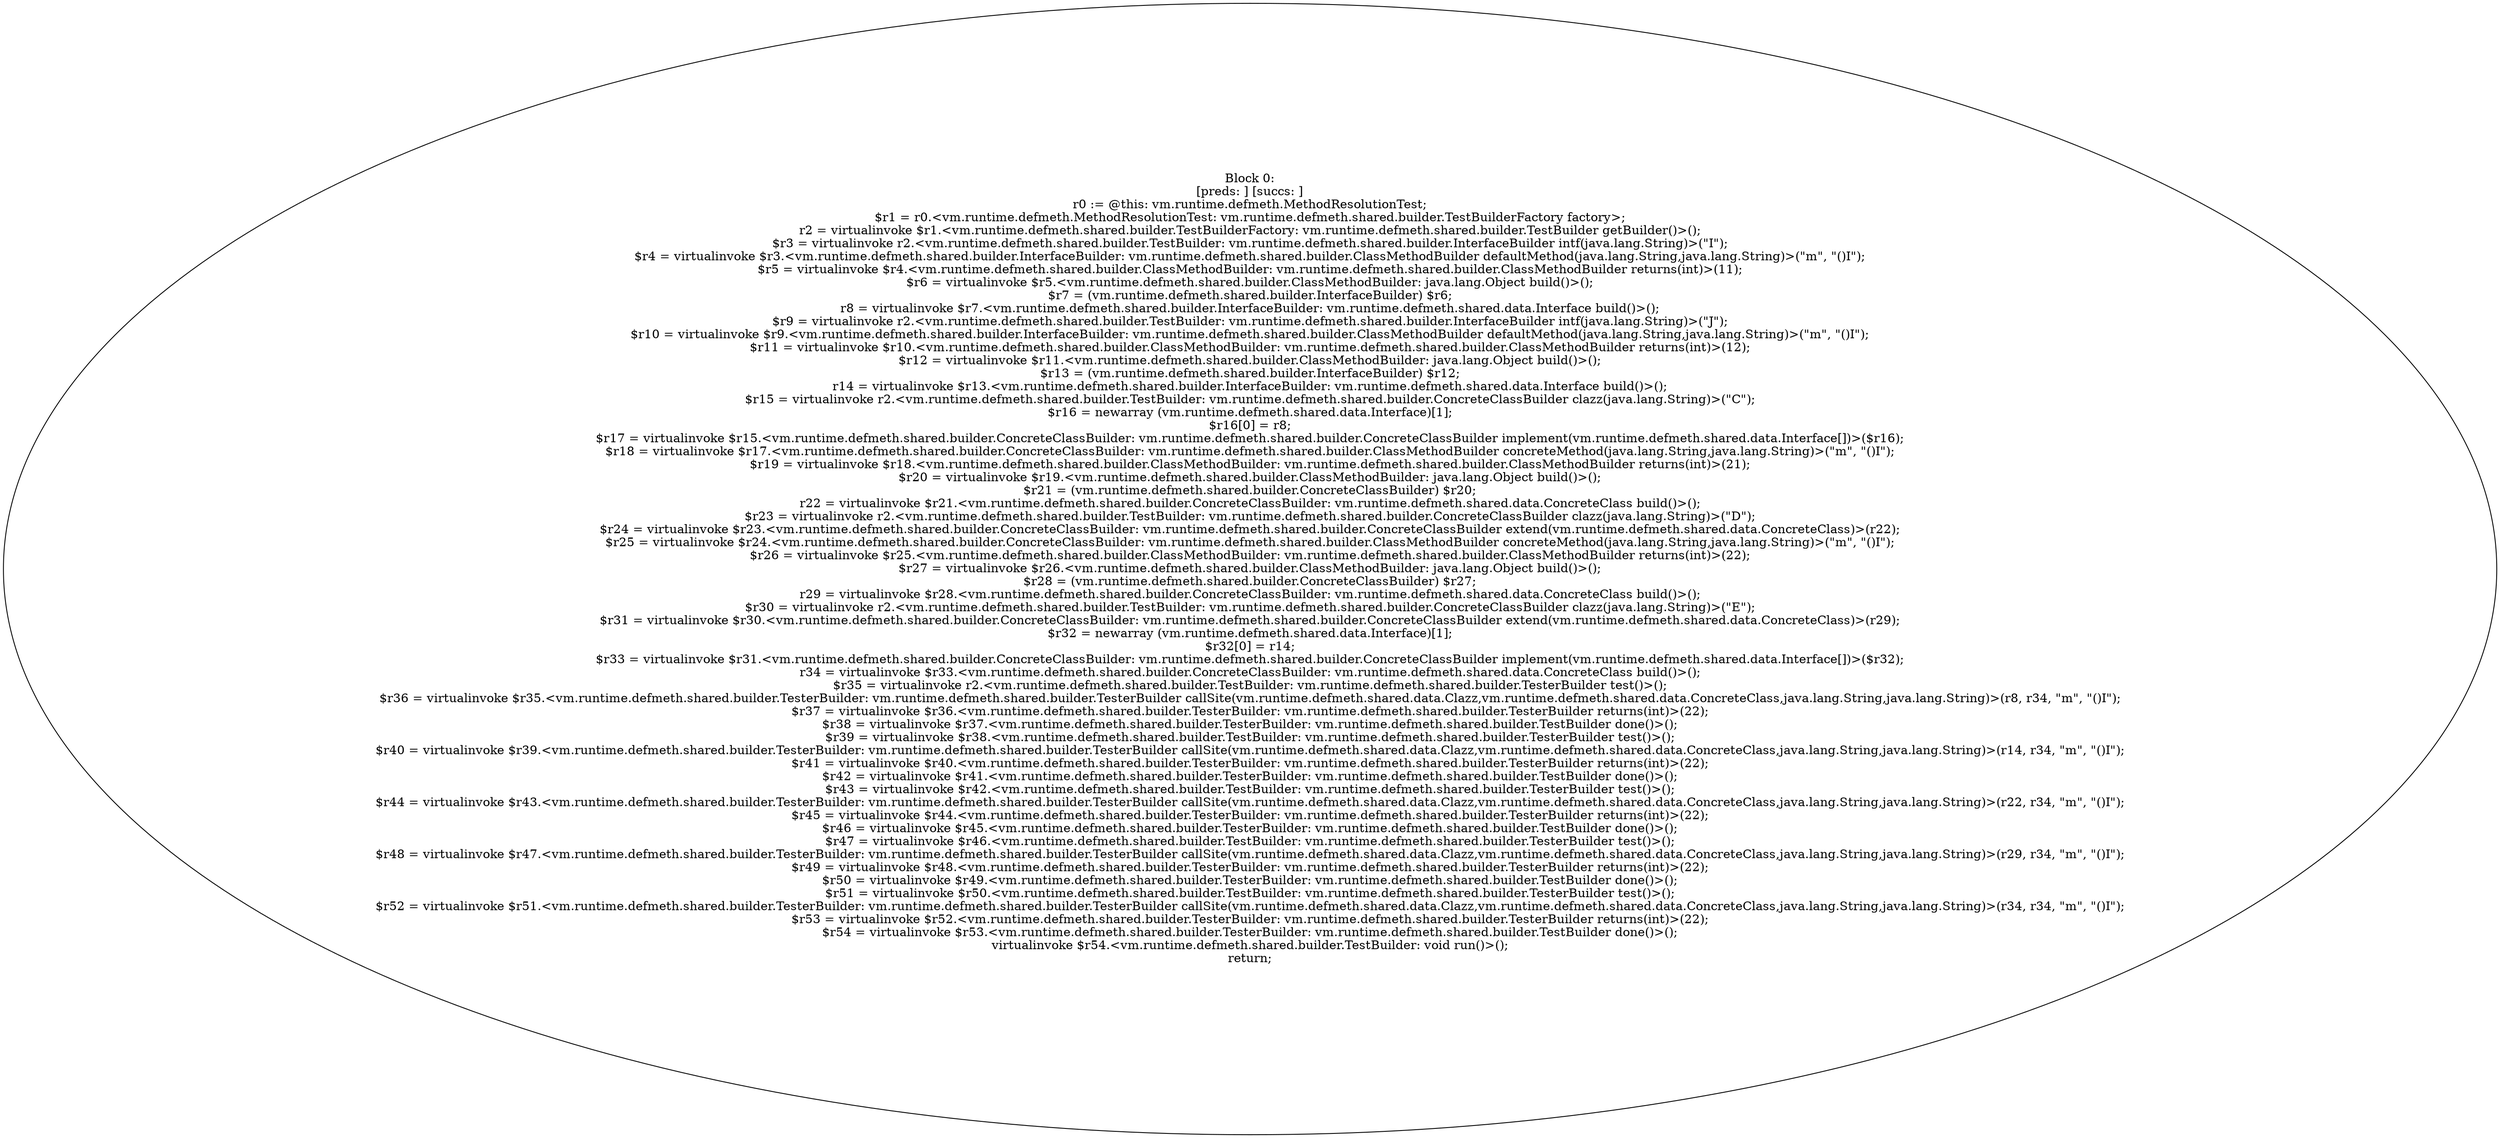digraph "unitGraph" {
    "Block 0:
[preds: ] [succs: ]
r0 := @this: vm.runtime.defmeth.MethodResolutionTest;
$r1 = r0.<vm.runtime.defmeth.MethodResolutionTest: vm.runtime.defmeth.shared.builder.TestBuilderFactory factory>;
r2 = virtualinvoke $r1.<vm.runtime.defmeth.shared.builder.TestBuilderFactory: vm.runtime.defmeth.shared.builder.TestBuilder getBuilder()>();
$r3 = virtualinvoke r2.<vm.runtime.defmeth.shared.builder.TestBuilder: vm.runtime.defmeth.shared.builder.InterfaceBuilder intf(java.lang.String)>(\"I\");
$r4 = virtualinvoke $r3.<vm.runtime.defmeth.shared.builder.InterfaceBuilder: vm.runtime.defmeth.shared.builder.ClassMethodBuilder defaultMethod(java.lang.String,java.lang.String)>(\"m\", \"()I\");
$r5 = virtualinvoke $r4.<vm.runtime.defmeth.shared.builder.ClassMethodBuilder: vm.runtime.defmeth.shared.builder.ClassMethodBuilder returns(int)>(11);
$r6 = virtualinvoke $r5.<vm.runtime.defmeth.shared.builder.ClassMethodBuilder: java.lang.Object build()>();
$r7 = (vm.runtime.defmeth.shared.builder.InterfaceBuilder) $r6;
r8 = virtualinvoke $r7.<vm.runtime.defmeth.shared.builder.InterfaceBuilder: vm.runtime.defmeth.shared.data.Interface build()>();
$r9 = virtualinvoke r2.<vm.runtime.defmeth.shared.builder.TestBuilder: vm.runtime.defmeth.shared.builder.InterfaceBuilder intf(java.lang.String)>(\"J\");
$r10 = virtualinvoke $r9.<vm.runtime.defmeth.shared.builder.InterfaceBuilder: vm.runtime.defmeth.shared.builder.ClassMethodBuilder defaultMethod(java.lang.String,java.lang.String)>(\"m\", \"()I\");
$r11 = virtualinvoke $r10.<vm.runtime.defmeth.shared.builder.ClassMethodBuilder: vm.runtime.defmeth.shared.builder.ClassMethodBuilder returns(int)>(12);
$r12 = virtualinvoke $r11.<vm.runtime.defmeth.shared.builder.ClassMethodBuilder: java.lang.Object build()>();
$r13 = (vm.runtime.defmeth.shared.builder.InterfaceBuilder) $r12;
r14 = virtualinvoke $r13.<vm.runtime.defmeth.shared.builder.InterfaceBuilder: vm.runtime.defmeth.shared.data.Interface build()>();
$r15 = virtualinvoke r2.<vm.runtime.defmeth.shared.builder.TestBuilder: vm.runtime.defmeth.shared.builder.ConcreteClassBuilder clazz(java.lang.String)>(\"C\");
$r16 = newarray (vm.runtime.defmeth.shared.data.Interface)[1];
$r16[0] = r8;
$r17 = virtualinvoke $r15.<vm.runtime.defmeth.shared.builder.ConcreteClassBuilder: vm.runtime.defmeth.shared.builder.ConcreteClassBuilder implement(vm.runtime.defmeth.shared.data.Interface[])>($r16);
$r18 = virtualinvoke $r17.<vm.runtime.defmeth.shared.builder.ConcreteClassBuilder: vm.runtime.defmeth.shared.builder.ClassMethodBuilder concreteMethod(java.lang.String,java.lang.String)>(\"m\", \"()I\");
$r19 = virtualinvoke $r18.<vm.runtime.defmeth.shared.builder.ClassMethodBuilder: vm.runtime.defmeth.shared.builder.ClassMethodBuilder returns(int)>(21);
$r20 = virtualinvoke $r19.<vm.runtime.defmeth.shared.builder.ClassMethodBuilder: java.lang.Object build()>();
$r21 = (vm.runtime.defmeth.shared.builder.ConcreteClassBuilder) $r20;
r22 = virtualinvoke $r21.<vm.runtime.defmeth.shared.builder.ConcreteClassBuilder: vm.runtime.defmeth.shared.data.ConcreteClass build()>();
$r23 = virtualinvoke r2.<vm.runtime.defmeth.shared.builder.TestBuilder: vm.runtime.defmeth.shared.builder.ConcreteClassBuilder clazz(java.lang.String)>(\"D\");
$r24 = virtualinvoke $r23.<vm.runtime.defmeth.shared.builder.ConcreteClassBuilder: vm.runtime.defmeth.shared.builder.ConcreteClassBuilder extend(vm.runtime.defmeth.shared.data.ConcreteClass)>(r22);
$r25 = virtualinvoke $r24.<vm.runtime.defmeth.shared.builder.ConcreteClassBuilder: vm.runtime.defmeth.shared.builder.ClassMethodBuilder concreteMethod(java.lang.String,java.lang.String)>(\"m\", \"()I\");
$r26 = virtualinvoke $r25.<vm.runtime.defmeth.shared.builder.ClassMethodBuilder: vm.runtime.defmeth.shared.builder.ClassMethodBuilder returns(int)>(22);
$r27 = virtualinvoke $r26.<vm.runtime.defmeth.shared.builder.ClassMethodBuilder: java.lang.Object build()>();
$r28 = (vm.runtime.defmeth.shared.builder.ConcreteClassBuilder) $r27;
r29 = virtualinvoke $r28.<vm.runtime.defmeth.shared.builder.ConcreteClassBuilder: vm.runtime.defmeth.shared.data.ConcreteClass build()>();
$r30 = virtualinvoke r2.<vm.runtime.defmeth.shared.builder.TestBuilder: vm.runtime.defmeth.shared.builder.ConcreteClassBuilder clazz(java.lang.String)>(\"E\");
$r31 = virtualinvoke $r30.<vm.runtime.defmeth.shared.builder.ConcreteClassBuilder: vm.runtime.defmeth.shared.builder.ConcreteClassBuilder extend(vm.runtime.defmeth.shared.data.ConcreteClass)>(r29);
$r32 = newarray (vm.runtime.defmeth.shared.data.Interface)[1];
$r32[0] = r14;
$r33 = virtualinvoke $r31.<vm.runtime.defmeth.shared.builder.ConcreteClassBuilder: vm.runtime.defmeth.shared.builder.ConcreteClassBuilder implement(vm.runtime.defmeth.shared.data.Interface[])>($r32);
r34 = virtualinvoke $r33.<vm.runtime.defmeth.shared.builder.ConcreteClassBuilder: vm.runtime.defmeth.shared.data.ConcreteClass build()>();
$r35 = virtualinvoke r2.<vm.runtime.defmeth.shared.builder.TestBuilder: vm.runtime.defmeth.shared.builder.TesterBuilder test()>();
$r36 = virtualinvoke $r35.<vm.runtime.defmeth.shared.builder.TesterBuilder: vm.runtime.defmeth.shared.builder.TesterBuilder callSite(vm.runtime.defmeth.shared.data.Clazz,vm.runtime.defmeth.shared.data.ConcreteClass,java.lang.String,java.lang.String)>(r8, r34, \"m\", \"()I\");
$r37 = virtualinvoke $r36.<vm.runtime.defmeth.shared.builder.TesterBuilder: vm.runtime.defmeth.shared.builder.TesterBuilder returns(int)>(22);
$r38 = virtualinvoke $r37.<vm.runtime.defmeth.shared.builder.TesterBuilder: vm.runtime.defmeth.shared.builder.TestBuilder done()>();
$r39 = virtualinvoke $r38.<vm.runtime.defmeth.shared.builder.TestBuilder: vm.runtime.defmeth.shared.builder.TesterBuilder test()>();
$r40 = virtualinvoke $r39.<vm.runtime.defmeth.shared.builder.TesterBuilder: vm.runtime.defmeth.shared.builder.TesterBuilder callSite(vm.runtime.defmeth.shared.data.Clazz,vm.runtime.defmeth.shared.data.ConcreteClass,java.lang.String,java.lang.String)>(r14, r34, \"m\", \"()I\");
$r41 = virtualinvoke $r40.<vm.runtime.defmeth.shared.builder.TesterBuilder: vm.runtime.defmeth.shared.builder.TesterBuilder returns(int)>(22);
$r42 = virtualinvoke $r41.<vm.runtime.defmeth.shared.builder.TesterBuilder: vm.runtime.defmeth.shared.builder.TestBuilder done()>();
$r43 = virtualinvoke $r42.<vm.runtime.defmeth.shared.builder.TestBuilder: vm.runtime.defmeth.shared.builder.TesterBuilder test()>();
$r44 = virtualinvoke $r43.<vm.runtime.defmeth.shared.builder.TesterBuilder: vm.runtime.defmeth.shared.builder.TesterBuilder callSite(vm.runtime.defmeth.shared.data.Clazz,vm.runtime.defmeth.shared.data.ConcreteClass,java.lang.String,java.lang.String)>(r22, r34, \"m\", \"()I\");
$r45 = virtualinvoke $r44.<vm.runtime.defmeth.shared.builder.TesterBuilder: vm.runtime.defmeth.shared.builder.TesterBuilder returns(int)>(22);
$r46 = virtualinvoke $r45.<vm.runtime.defmeth.shared.builder.TesterBuilder: vm.runtime.defmeth.shared.builder.TestBuilder done()>();
$r47 = virtualinvoke $r46.<vm.runtime.defmeth.shared.builder.TestBuilder: vm.runtime.defmeth.shared.builder.TesterBuilder test()>();
$r48 = virtualinvoke $r47.<vm.runtime.defmeth.shared.builder.TesterBuilder: vm.runtime.defmeth.shared.builder.TesterBuilder callSite(vm.runtime.defmeth.shared.data.Clazz,vm.runtime.defmeth.shared.data.ConcreteClass,java.lang.String,java.lang.String)>(r29, r34, \"m\", \"()I\");
$r49 = virtualinvoke $r48.<vm.runtime.defmeth.shared.builder.TesterBuilder: vm.runtime.defmeth.shared.builder.TesterBuilder returns(int)>(22);
$r50 = virtualinvoke $r49.<vm.runtime.defmeth.shared.builder.TesterBuilder: vm.runtime.defmeth.shared.builder.TestBuilder done()>();
$r51 = virtualinvoke $r50.<vm.runtime.defmeth.shared.builder.TestBuilder: vm.runtime.defmeth.shared.builder.TesterBuilder test()>();
$r52 = virtualinvoke $r51.<vm.runtime.defmeth.shared.builder.TesterBuilder: vm.runtime.defmeth.shared.builder.TesterBuilder callSite(vm.runtime.defmeth.shared.data.Clazz,vm.runtime.defmeth.shared.data.ConcreteClass,java.lang.String,java.lang.String)>(r34, r34, \"m\", \"()I\");
$r53 = virtualinvoke $r52.<vm.runtime.defmeth.shared.builder.TesterBuilder: vm.runtime.defmeth.shared.builder.TesterBuilder returns(int)>(22);
$r54 = virtualinvoke $r53.<vm.runtime.defmeth.shared.builder.TesterBuilder: vm.runtime.defmeth.shared.builder.TestBuilder done()>();
virtualinvoke $r54.<vm.runtime.defmeth.shared.builder.TestBuilder: void run()>();
return;
"
}
